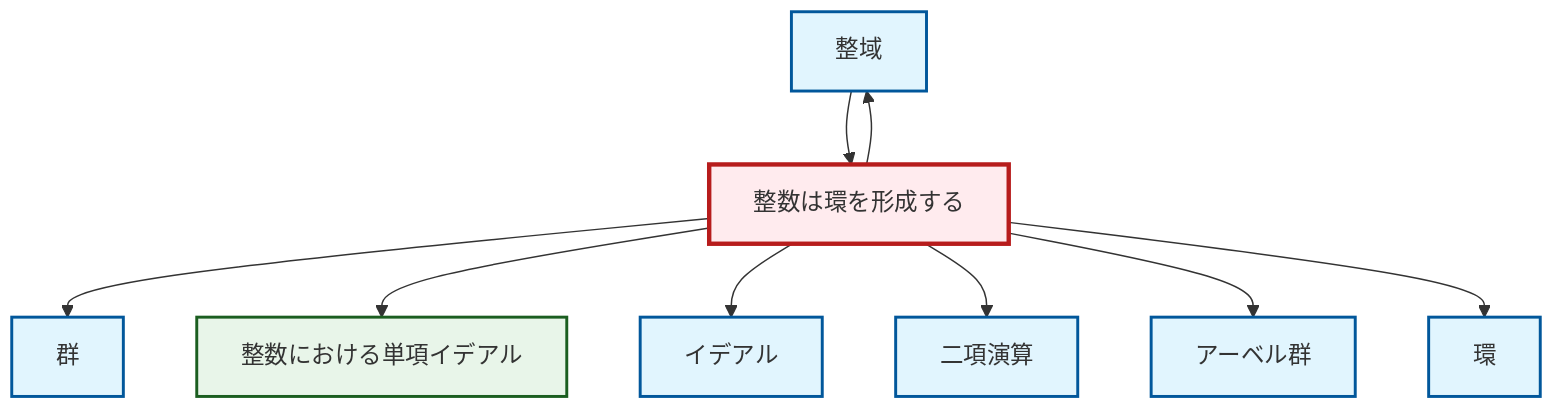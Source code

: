graph TD
    classDef definition fill:#e1f5fe,stroke:#01579b,stroke-width:2px
    classDef theorem fill:#f3e5f5,stroke:#4a148c,stroke-width:2px
    classDef axiom fill:#fff3e0,stroke:#e65100,stroke-width:2px
    classDef example fill:#e8f5e9,stroke:#1b5e20,stroke-width:2px
    classDef current fill:#ffebee,stroke:#b71c1c,stroke-width:3px
    def-integral-domain["整域"]:::definition
    def-abelian-group["アーベル群"]:::definition
    def-ring["環"]:::definition
    def-ideal["イデアル"]:::definition
    ex-principal-ideal["整数における単項イデアル"]:::example
    ex-integers-ring["整数は環を形成する"]:::example
    def-group["群"]:::definition
    def-binary-operation["二項演算"]:::definition
    ex-integers-ring --> def-integral-domain
    ex-integers-ring --> def-group
    ex-integers-ring --> ex-principal-ideal
    ex-integers-ring --> def-ideal
    ex-integers-ring --> def-binary-operation
    ex-integers-ring --> def-abelian-group
    def-integral-domain --> ex-integers-ring
    ex-integers-ring --> def-ring
    class ex-integers-ring current